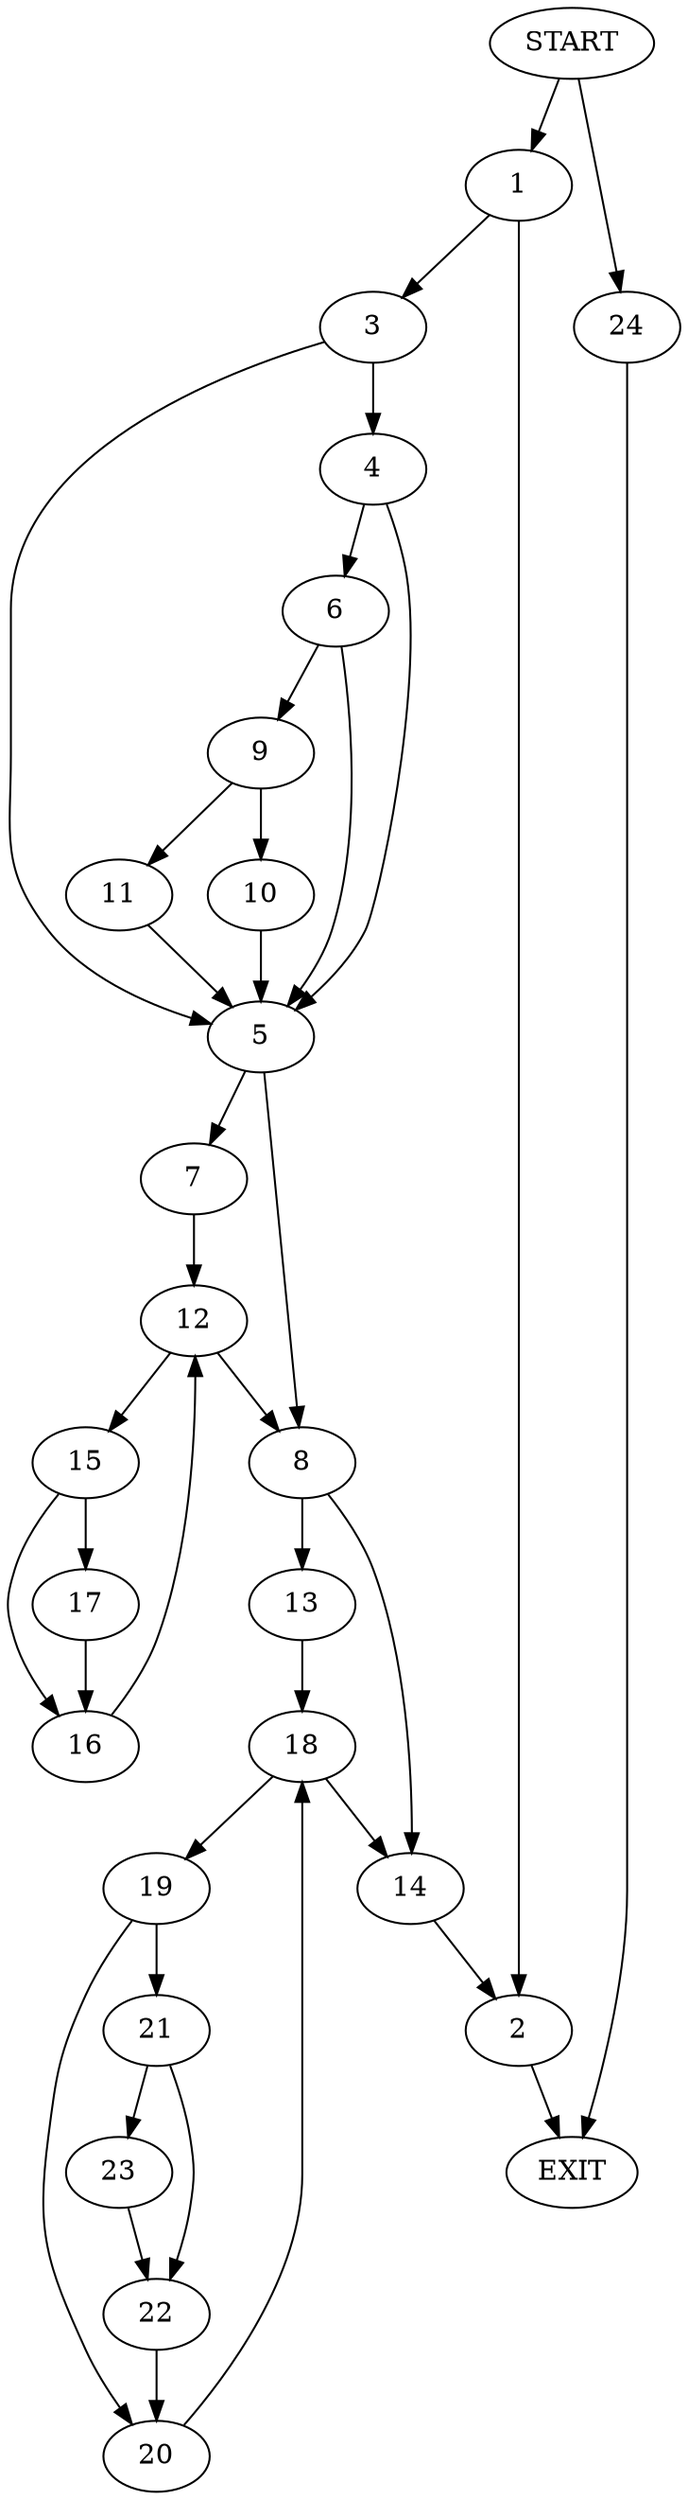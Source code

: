 digraph {
0 [label="START"]
25 [label="EXIT"]
0 -> 1
1 -> 2
1 -> 3
3 -> 4
3 -> 5
2 -> 25
4 -> 5
4 -> 6
5 -> 7
5 -> 8
6 -> 9
6 -> 5
9 -> 10
9 -> 11
11 -> 5
10 -> 5
7 -> 12
8 -> 13
8 -> 14
12 -> 15
12 -> 8
15 -> 16
15 -> 17
16 -> 12
17 -> 16
13 -> 18
14 -> 2
18 -> 19
18 -> 14
19 -> 20
19 -> 21
20 -> 18
21 -> 22
21 -> 23
23 -> 22
22 -> 20
0 -> 24
24 -> 25
}
